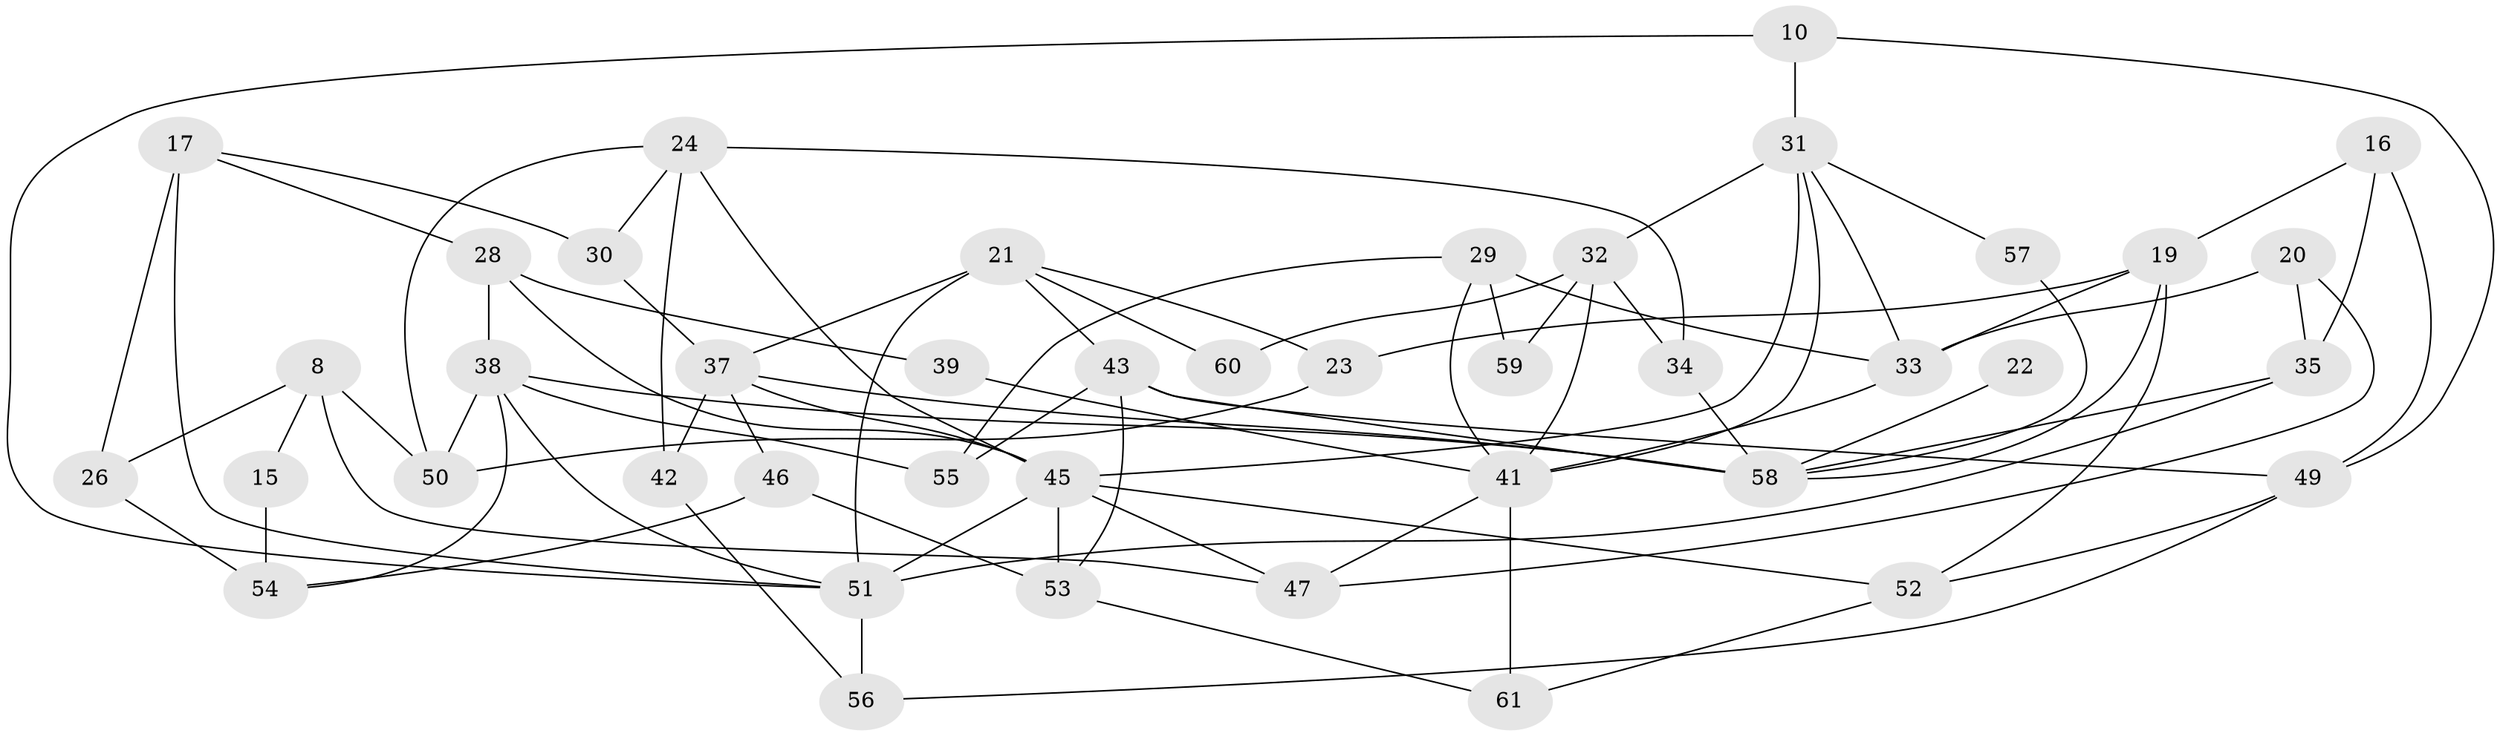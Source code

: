 // original degree distribution, {3: 0.3114754098360656, 5: 0.19672131147540983, 6: 0.13114754098360656, 4: 0.2459016393442623, 7: 0.01639344262295082, 2: 0.09836065573770492}
// Generated by graph-tools (version 1.1) at 2025/54/03/04/25 21:54:18]
// undirected, 42 vertices, 85 edges
graph export_dot {
graph [start="1"]
  node [color=gray90,style=filled];
  8;
  10;
  15;
  16;
  17 [super="+1"];
  19 [super="+6"];
  20;
  21;
  22;
  23;
  24;
  26;
  28;
  29;
  30;
  31 [super="+13"];
  32;
  33 [super="+2+3+12"];
  34;
  35;
  37 [super="+36"];
  38 [super="+18"];
  39;
  41 [super="+9"];
  42;
  43 [super="+11"];
  45 [super="+27+7"];
  46;
  47;
  49;
  50 [super="+40"];
  51 [super="+44+48"];
  52;
  53;
  54 [super="+25"];
  55;
  56;
  57;
  58 [super="+14"];
  59;
  60;
  61;
  8 -- 26;
  8 -- 15;
  8 -- 47;
  8 -- 50 [weight=2];
  10 -- 49;
  10 -- 31;
  10 -- 51;
  15 -- 54;
  16 -- 49;
  16 -- 35;
  16 -- 19;
  17 -- 51 [weight=2];
  17 -- 30;
  17 -- 28;
  17 -- 26;
  19 -- 23;
  19 -- 33;
  19 -- 52;
  19 -- 58;
  20 -- 35;
  20 -- 47;
  20 -- 33;
  21 -- 37;
  21 -- 51 [weight=2];
  21 -- 23;
  21 -- 60;
  21 -- 43;
  22 -- 58 [weight=2];
  23 -- 50;
  24 -- 30;
  24 -- 45;
  24 -- 34;
  24 -- 42;
  24 -- 50;
  26 -- 54 [weight=2];
  28 -- 39;
  28 -- 45;
  28 -- 38;
  29 -- 55;
  29 -- 59;
  29 -- 33 [weight=2];
  29 -- 41;
  30 -- 37 [weight=2];
  31 -- 32 [weight=2];
  31 -- 57;
  31 -- 45;
  31 -- 33;
  31 -- 41;
  32 -- 41;
  32 -- 34;
  32 -- 59;
  32 -- 60;
  33 -- 41;
  34 -- 58;
  35 -- 51 [weight=2];
  35 -- 58;
  37 -- 42;
  37 -- 46 [weight=2];
  37 -- 45;
  37 -- 58;
  38 -- 50;
  38 -- 51;
  38 -- 55;
  38 -- 54;
  38 -- 58 [weight=2];
  39 -- 41;
  41 -- 61;
  41 -- 47;
  42 -- 56;
  43 -- 53;
  43 -- 55 [weight=2];
  43 -- 49;
  43 -- 58;
  45 -- 53 [weight=2];
  45 -- 51 [weight=3];
  45 -- 52;
  45 -- 47;
  46 -- 53;
  46 -- 54;
  49 -- 52;
  49 -- 56;
  51 -- 56;
  52 -- 61;
  53 -- 61;
  57 -- 58;
}
